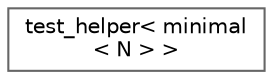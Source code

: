 digraph "类继承关系图"
{
 // LATEX_PDF_SIZE
  bgcolor="transparent";
  edge [fontname=Helvetica,fontsize=10,labelfontname=Helvetica,labelfontsize=10];
  node [fontname=Helvetica,fontsize=10,shape=box,height=0.2,width=0.4];
  rankdir="LR";
  Node0 [id="Node000000",label="test_helper\< minimal\l\< N \> \>",height=0.2,width=0.4,color="grey40", fillcolor="white", style="filled",URL="$structtest__helper_3_01minimal_3_01_n_01_4_01_4.html",tooltip=" "];
}
